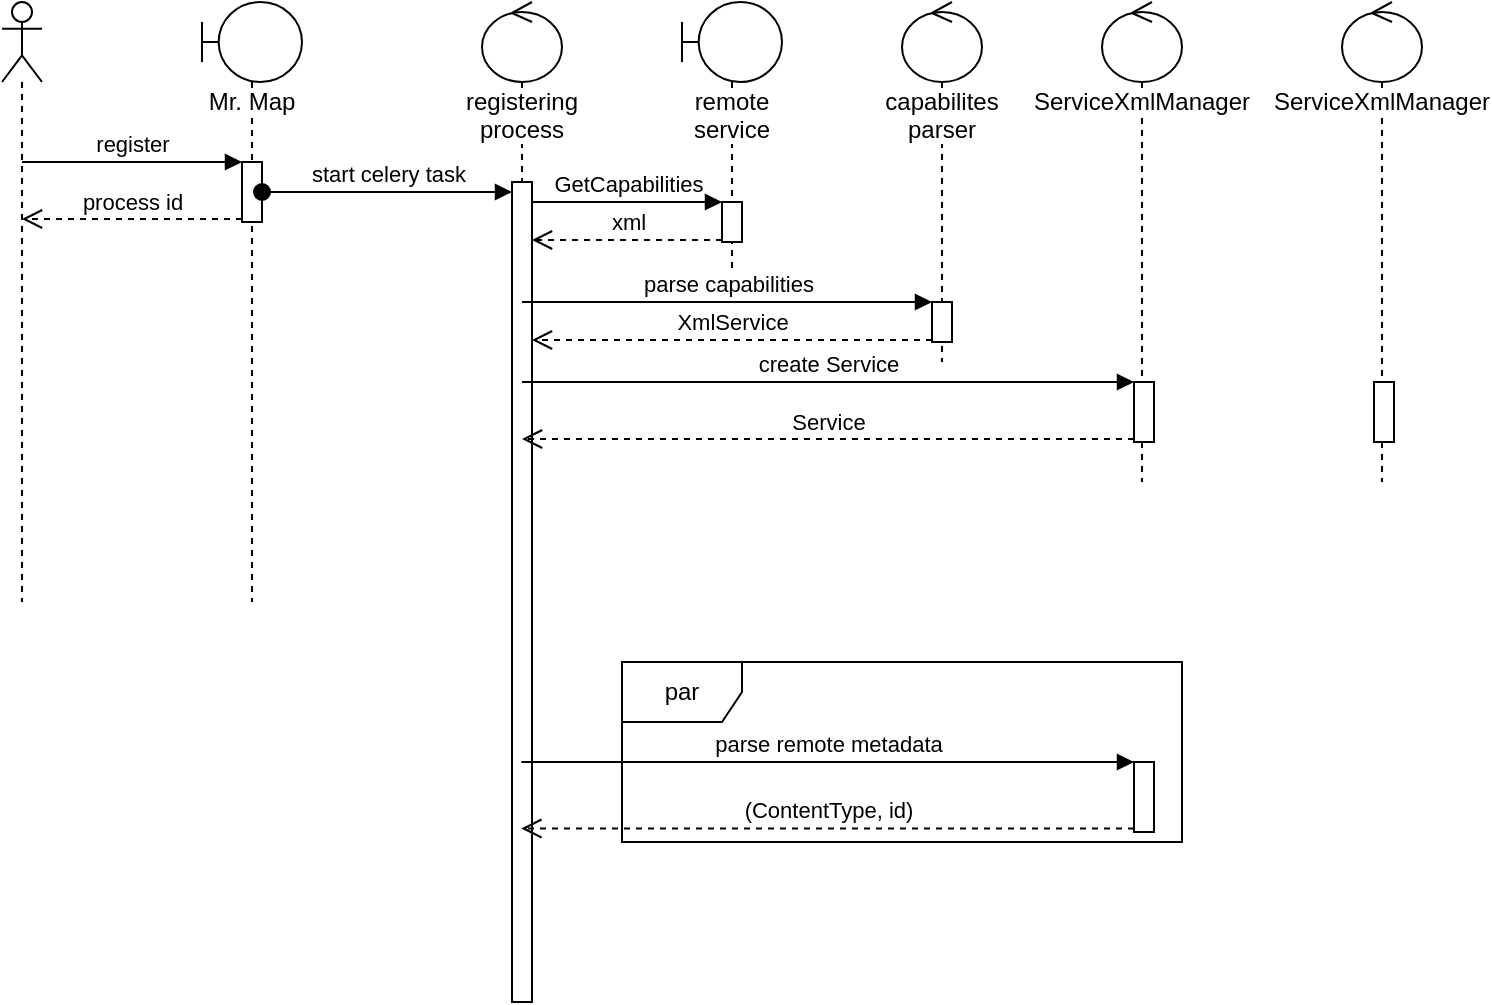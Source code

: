 <mxfile version="14.6.6" type="embed"><diagram id="23iRSUPoRavnBvh4doch" name="Page-1"><mxGraphModel dx="851" dy="701" grid="1" gridSize="10" guides="1" tooltips="1" connect="1" arrows="1" fold="1" page="1" pageScale="1" pageWidth="827" pageHeight="1169" math="0" shadow="0"><root><mxCell id="0"/><mxCell id="1" parent="0"/><mxCell id="3" value="&lt;span style=&quot;background-color: rgb(255 , 255 , 255)&quot;&gt;&lt;font color=&quot;#000000&quot;&gt;registering&lt;br&gt;process&lt;/font&gt;&lt;/span&gt;" style="shape=umlLifeline;participant=umlControl;perimeter=lifelinePerimeter;whiteSpace=wrap;html=1;container=1;collapsible=0;recursiveResize=0;verticalAlign=top;spacingTop=36;outlineConnect=0;" vertex="1" parent="1"><mxGeometry x="320" y="160" width="40" height="500" as="geometry"/></mxCell><mxCell id="10" value="" style="html=1;points=[];perimeter=orthogonalPerimeter;" vertex="1" parent="3"><mxGeometry x="15" y="90" width="10" height="410" as="geometry"/></mxCell><mxCell id="5" value="" style="shape=umlLifeline;participant=umlActor;perimeter=lifelinePerimeter;whiteSpace=wrap;html=1;container=1;collapsible=0;recursiveResize=0;verticalAlign=top;spacingTop=36;outlineConnect=0;" vertex="1" parent="1"><mxGeometry x="80" y="160" width="20" height="300" as="geometry"/></mxCell><mxCell id="6" value="&lt;span style=&quot;background-color: rgb(255 , 255 , 255)&quot;&gt;&lt;font color=&quot;#000000&quot;&gt;Mr. Map&lt;/font&gt;&lt;/span&gt;" style="shape=umlLifeline;participant=umlBoundary;perimeter=lifelinePerimeter;whiteSpace=wrap;html=1;container=1;collapsible=0;recursiveResize=0;verticalAlign=top;spacingTop=36;outlineConnect=0;" vertex="1" parent="1"><mxGeometry x="180" y="160" width="50" height="300" as="geometry"/></mxCell><mxCell id="7" value="" style="html=1;points=[];perimeter=orthogonalPerimeter;" vertex="1" parent="6"><mxGeometry x="20" y="80" width="10" height="30" as="geometry"/></mxCell><mxCell id="8" value="register" style="html=1;verticalAlign=bottom;endArrow=block;entryX=0;entryY=0;" edge="1" target="7" parent="1" source="5"><mxGeometry relative="1" as="geometry"><mxPoint x="410" y="390" as="sourcePoint"/></mxGeometry></mxCell><mxCell id="9" value="process id" style="html=1;verticalAlign=bottom;endArrow=open;dashed=1;endSize=8;exitX=0;exitY=0.95;" edge="1" source="7" parent="1" target="5"><mxGeometry relative="1" as="geometry"><mxPoint x="410" y="466" as="targetPoint"/></mxGeometry></mxCell><mxCell id="11" value="start celery task" style="html=1;verticalAlign=bottom;startArrow=oval;endArrow=block;startSize=8;" edge="1" target="10" parent="1" source="7"><mxGeometry relative="1" as="geometry"><mxPoint x="230" y="229" as="sourcePoint"/></mxGeometry></mxCell><mxCell id="12" value="&lt;span style=&quot;background-color: rgb(255 , 255 , 255)&quot;&gt;&lt;font color=&quot;#000000&quot;&gt;remote service&lt;/font&gt;&lt;/span&gt;" style="shape=umlLifeline;participant=umlBoundary;perimeter=lifelinePerimeter;whiteSpace=wrap;html=1;container=1;collapsible=0;recursiveResize=0;verticalAlign=top;spacingTop=36;outlineConnect=0;" vertex="1" parent="1"><mxGeometry x="420" y="160" width="50" height="140" as="geometry"/></mxCell><mxCell id="13" value="" style="html=1;points=[];perimeter=orthogonalPerimeter;" vertex="1" parent="12"><mxGeometry x="20" y="100" width="10" height="20" as="geometry"/></mxCell><mxCell id="14" value="GetCapabilities" style="html=1;verticalAlign=bottom;endArrow=block;entryX=0;entryY=0;" edge="1" target="13" parent="1" source="10"><mxGeometry relative="1" as="geometry"><mxPoint x="360" y="240" as="sourcePoint"/></mxGeometry></mxCell><mxCell id="15" value="xml" style="html=1;verticalAlign=bottom;endArrow=open;dashed=1;endSize=8;exitX=0;exitY=0.95;" edge="1" source="13" parent="1" target="10"><mxGeometry relative="1" as="geometry"><mxPoint x="340" y="259" as="targetPoint"/></mxGeometry></mxCell><mxCell id="16" value="&lt;span style=&quot;background-color: rgb(255 , 255 , 255)&quot;&gt;&lt;font color=&quot;#000000&quot;&gt;capabilites parser&lt;/font&gt;&lt;/span&gt;" style="shape=umlLifeline;participant=umlControl;perimeter=lifelinePerimeter;whiteSpace=wrap;html=1;container=1;collapsible=0;recursiveResize=0;verticalAlign=top;spacingTop=36;outlineConnect=0;" vertex="1" parent="1"><mxGeometry x="530" y="160" width="40" height="180" as="geometry"/></mxCell><mxCell id="17" value="" style="html=1;points=[];perimeter=orthogonalPerimeter;" vertex="1" parent="16"><mxGeometry x="15" y="150" width="10" height="20" as="geometry"/></mxCell><mxCell id="18" value="parse capabilities" style="html=1;verticalAlign=bottom;endArrow=block;entryX=0;entryY=0;" edge="1" target="17" parent="1" source="3"><mxGeometry relative="1" as="geometry"><mxPoint x="359" y="310" as="sourcePoint"/></mxGeometry></mxCell><mxCell id="19" value="XmlService" style="html=1;verticalAlign=bottom;endArrow=open;dashed=1;endSize=8;exitX=0;exitY=0.95;" edge="1" source="17" parent="1" target="10"><mxGeometry relative="1" as="geometry"><mxPoint x="470" y="376" as="targetPoint"/></mxGeometry></mxCell><mxCell id="20" value="&lt;span style=&quot;background-color: rgb(255 , 255 , 255)&quot;&gt;&lt;font color=&quot;#000000&quot;&gt;ServiceXmlManager&lt;/font&gt;&lt;/span&gt;" style="shape=umlLifeline;participant=umlControl;perimeter=lifelinePerimeter;whiteSpace=wrap;html=1;container=1;collapsible=0;recursiveResize=0;verticalAlign=top;spacingTop=36;outlineConnect=0;" vertex="1" parent="1"><mxGeometry x="630" y="160" width="40" height="240" as="geometry"/></mxCell><mxCell id="25" value="" style="html=1;points=[];perimeter=orthogonalPerimeter;" vertex="1" parent="20"><mxGeometry x="16" y="190" width="10" height="30" as="geometry"/></mxCell><mxCell id="21" value="par" style="shape=umlFrame;whiteSpace=wrap;html=1;" vertex="1" parent="1"><mxGeometry x="390" y="490" width="280" height="90" as="geometry"/></mxCell><mxCell id="22" value="" style="html=1;points=[];perimeter=orthogonalPerimeter;" vertex="1" parent="1"><mxGeometry x="646" y="540" width="10" height="35" as="geometry"/></mxCell><mxCell id="23" value="parse remote metadata" style="html=1;verticalAlign=bottom;endArrow=block;entryX=0;entryY=0;" edge="1" target="22" parent="1"><mxGeometry relative="1" as="geometry"><mxPoint x="339.667" y="540" as="sourcePoint"/></mxGeometry></mxCell><mxCell id="24" value="(ContentType, id)" style="html=1;verticalAlign=bottom;endArrow=open;dashed=1;endSize=8;exitX=0;exitY=0.95;" edge="1" source="22" parent="1"><mxGeometry relative="1" as="geometry"><mxPoint x="339.667" y="573.25" as="targetPoint"/></mxGeometry></mxCell><mxCell id="26" value="create Service" style="html=1;verticalAlign=bottom;endArrow=block;entryX=0;entryY=0;" edge="1" target="25" parent="1" source="3"><mxGeometry relative="1" as="geometry"><mxPoint x="576" y="330" as="sourcePoint"/></mxGeometry></mxCell><mxCell id="27" value="Service" style="html=1;verticalAlign=bottom;endArrow=open;dashed=1;endSize=8;exitX=0;exitY=0.95;" edge="1" source="25" parent="1" target="3"><mxGeometry relative="1" as="geometry"><mxPoint x="420" y="406" as="targetPoint"/></mxGeometry></mxCell><mxCell id="30" value="&lt;span style=&quot;background-color: rgb(255 , 255 , 255)&quot;&gt;&lt;font color=&quot;#000000&quot;&gt;ServiceXmlManager&lt;/font&gt;&lt;/span&gt;" style="shape=umlLifeline;participant=umlControl;perimeter=lifelinePerimeter;whiteSpace=wrap;html=1;container=1;collapsible=0;recursiveResize=0;verticalAlign=top;spacingTop=36;outlineConnect=0;" vertex="1" parent="1"><mxGeometry x="750" y="160" width="40" height="240" as="geometry"/></mxCell><mxCell id="31" value="" style="html=1;points=[];perimeter=orthogonalPerimeter;" vertex="1" parent="30"><mxGeometry x="16" y="190" width="10" height="30" as="geometry"/></mxCell></root></mxGraphModel></diagram></mxfile>